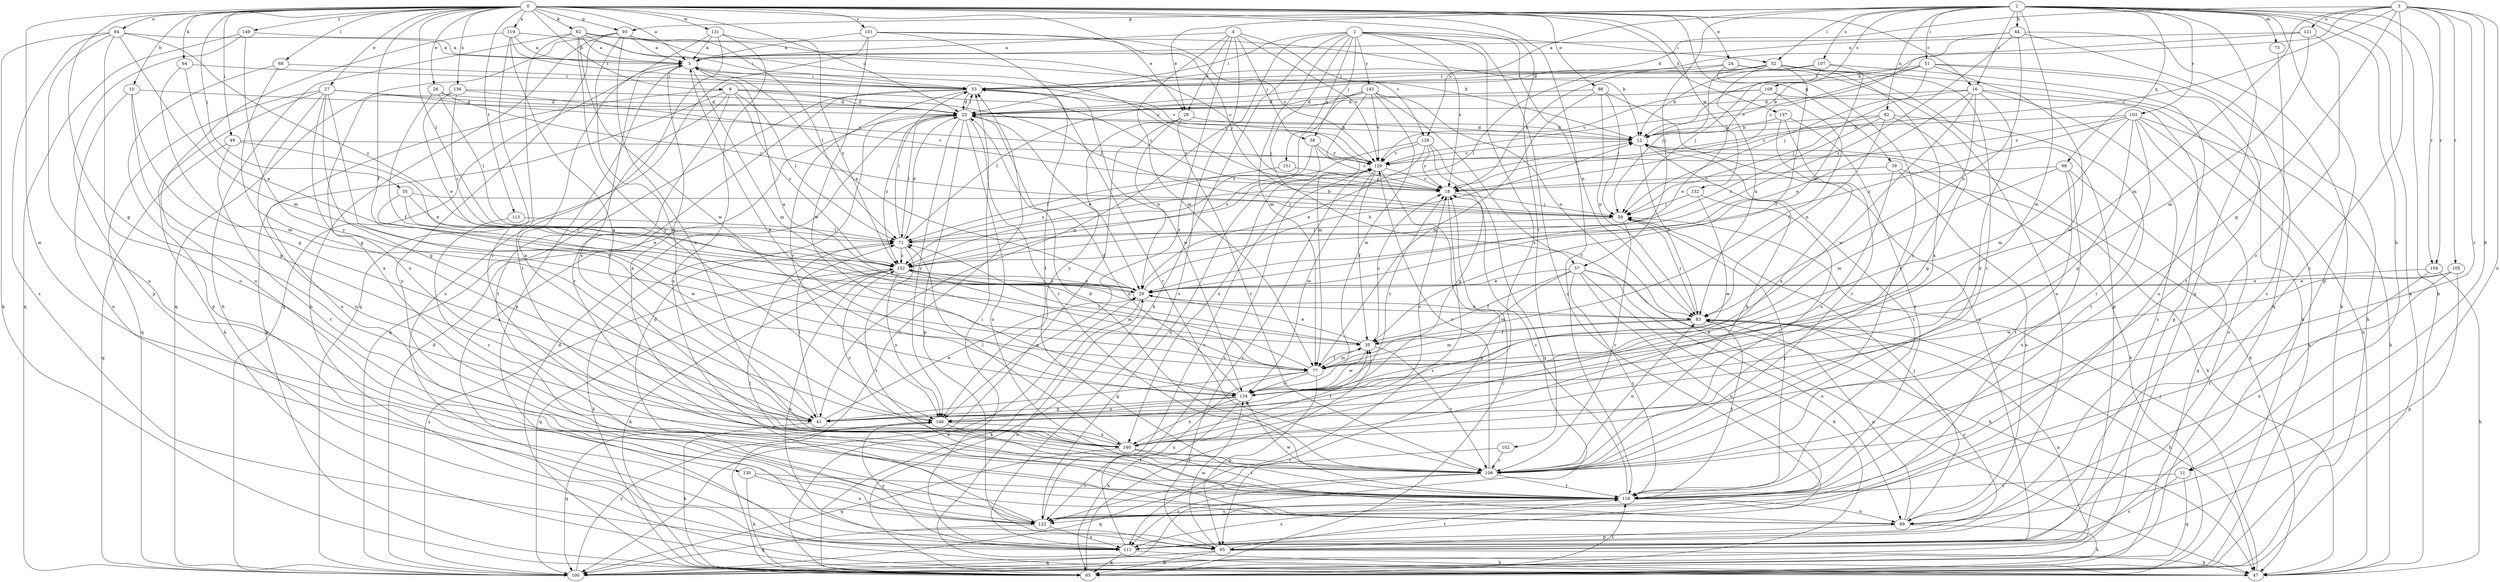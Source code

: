 strict digraph  {
0;
1;
2;
3;
4;
5;
9;
10;
11;
12;
16;
18;
23;
24;
26;
27;
28;
29;
35;
39;
41;
44;
47;
49;
51;
52;
53;
55;
57;
58;
59;
62;
64;
65;
68;
71;
73;
77;
82;
83;
84;
88;
89;
93;
95;
98;
100;
101;
102;
103;
104;
105;
106;
107;
108;
111;
115;
116;
119;
121;
122;
126;
129;
130;
131;
132;
134;
136;
137;
140;
143;
146;
149;
151;
152;
0 -> 5  [label=a];
0 -> 9  [label=b];
0 -> 10  [label=b];
0 -> 16  [label=c];
0 -> 23  [label=d];
0 -> 24  [label=e];
0 -> 26  [label=e];
0 -> 27  [label=e];
0 -> 28  [label=e];
0 -> 35  [label=f];
0 -> 39  [label=g];
0 -> 41  [label=g];
0 -> 49  [label=i];
0 -> 55  [label=j];
0 -> 62  [label=k];
0 -> 64  [label=k];
0 -> 68  [label=l];
0 -> 71  [label=l];
0 -> 84  [label=o];
0 -> 88  [label=o];
0 -> 93  [label=p];
0 -> 101  [label=r];
0 -> 102  [label=r];
0 -> 115  [label=t];
0 -> 116  [label=t];
0 -> 119  [label=u];
0 -> 130  [label=w];
0 -> 131  [label=w];
0 -> 132  [label=w];
0 -> 136  [label=x];
0 -> 137  [label=x];
0 -> 149  [label=z];
1 -> 11  [label=b];
1 -> 16  [label=c];
1 -> 28  [label=e];
1 -> 44  [label=h];
1 -> 47  [label=h];
1 -> 51  [label=i];
1 -> 52  [label=i];
1 -> 57  [label=j];
1 -> 65  [label=k];
1 -> 73  [label=m];
1 -> 82  [label=n];
1 -> 93  [label=p];
1 -> 95  [label=p];
1 -> 98  [label=q];
1 -> 100  [label=q];
1 -> 103  [label=r];
1 -> 104  [label=r];
1 -> 107  [label=s];
1 -> 108  [label=s];
1 -> 126  [label=v];
1 -> 134  [label=w];
2 -> 18  [label=c];
2 -> 41  [label=g];
2 -> 52  [label=i];
2 -> 53  [label=i];
2 -> 57  [label=j];
2 -> 58  [label=j];
2 -> 65  [label=k];
2 -> 77  [label=m];
2 -> 83  [label=n];
2 -> 111  [label=s];
2 -> 140  [label=x];
2 -> 143  [label=y];
2 -> 151  [label=z];
3 -> 11  [label=b];
3 -> 12  [label=b];
3 -> 18  [label=c];
3 -> 23  [label=d];
3 -> 41  [label=g];
3 -> 77  [label=m];
3 -> 89  [label=o];
3 -> 104  [label=r];
3 -> 105  [label=r];
3 -> 106  [label=r];
3 -> 121  [label=u];
3 -> 122  [label=u];
4 -> 5  [label=a];
4 -> 28  [label=e];
4 -> 58  [label=j];
4 -> 77  [label=m];
4 -> 111  [label=s];
4 -> 126  [label=v];
4 -> 129  [label=v];
4 -> 146  [label=y];
5 -> 53  [label=i];
5 -> 77  [label=m];
5 -> 95  [label=p];
5 -> 129  [label=v];
5 -> 140  [label=x];
9 -> 18  [label=c];
9 -> 23  [label=d];
9 -> 59  [label=j];
9 -> 65  [label=k];
9 -> 71  [label=l];
9 -> 106  [label=r];
9 -> 116  [label=t];
9 -> 122  [label=u];
9 -> 152  [label=z];
10 -> 23  [label=d];
10 -> 41  [label=g];
10 -> 77  [label=m];
10 -> 122  [label=u];
11 -> 100  [label=q];
11 -> 111  [label=s];
11 -> 116  [label=t];
12 -> 23  [label=d];
12 -> 47  [label=h];
12 -> 83  [label=n];
12 -> 116  [label=t];
12 -> 129  [label=v];
16 -> 23  [label=d];
16 -> 29  [label=e];
16 -> 47  [label=h];
16 -> 59  [label=j];
16 -> 111  [label=s];
16 -> 134  [label=w];
16 -> 140  [label=x];
16 -> 146  [label=y];
18 -> 59  [label=j];
18 -> 111  [label=s];
23 -> 12  [label=b];
23 -> 29  [label=e];
23 -> 53  [label=i];
23 -> 71  [label=l];
23 -> 89  [label=o];
23 -> 95  [label=p];
23 -> 106  [label=r];
23 -> 146  [label=y];
23 -> 152  [label=z];
24 -> 53  [label=i];
24 -> 71  [label=l];
24 -> 89  [label=o];
24 -> 95  [label=p];
24 -> 106  [label=r];
26 -> 23  [label=d];
26 -> 35  [label=f];
26 -> 59  [label=j];
26 -> 71  [label=l];
27 -> 23  [label=d];
27 -> 41  [label=g];
27 -> 47  [label=h];
27 -> 89  [label=o];
27 -> 100  [label=q];
27 -> 129  [label=v];
27 -> 140  [label=x];
27 -> 146  [label=y];
28 -> 12  [label=b];
28 -> 29  [label=e];
28 -> 100  [label=q];
28 -> 106  [label=r];
28 -> 146  [label=y];
29 -> 5  [label=a];
29 -> 12  [label=b];
29 -> 65  [label=k];
29 -> 83  [label=n];
29 -> 152  [label=z];
35 -> 5  [label=a];
35 -> 18  [label=c];
35 -> 29  [label=e];
35 -> 77  [label=m];
35 -> 106  [label=r];
35 -> 134  [label=w];
39 -> 18  [label=c];
39 -> 47  [label=h];
39 -> 89  [label=o];
39 -> 140  [label=x];
41 -> 29  [label=e];
41 -> 65  [label=k];
41 -> 71  [label=l];
44 -> 5  [label=a];
44 -> 18  [label=c];
44 -> 65  [label=k];
44 -> 83  [label=n];
44 -> 100  [label=q];
44 -> 152  [label=z];
47 -> 29  [label=e];
47 -> 59  [label=j];
49 -> 29  [label=e];
49 -> 100  [label=q];
49 -> 116  [label=t];
49 -> 129  [label=v];
51 -> 12  [label=b];
51 -> 53  [label=i];
51 -> 59  [label=j];
51 -> 65  [label=k];
51 -> 116  [label=t];
51 -> 129  [label=v];
51 -> 134  [label=w];
52 -> 18  [label=c];
52 -> 35  [label=f];
52 -> 53  [label=i];
52 -> 59  [label=j];
52 -> 65  [label=k];
52 -> 83  [label=n];
52 -> 106  [label=r];
52 -> 140  [label=x];
53 -> 23  [label=d];
53 -> 100  [label=q];
53 -> 106  [label=r];
53 -> 111  [label=s];
53 -> 134  [label=w];
53 -> 146  [label=y];
55 -> 29  [label=e];
55 -> 59  [label=j];
55 -> 134  [label=w];
55 -> 152  [label=z];
57 -> 29  [label=e];
57 -> 35  [label=f];
57 -> 47  [label=h];
57 -> 65  [label=k];
57 -> 77  [label=m];
57 -> 89  [label=o];
57 -> 116  [label=t];
57 -> 122  [label=u];
58 -> 18  [label=c];
58 -> 122  [label=u];
58 -> 129  [label=v];
58 -> 140  [label=x];
59 -> 71  [label=l];
59 -> 106  [label=r];
62 -> 5  [label=a];
62 -> 12  [label=b];
62 -> 18  [label=c];
62 -> 47  [label=h];
62 -> 53  [label=i];
62 -> 116  [label=t];
62 -> 134  [label=w];
62 -> 146  [label=y];
64 -> 29  [label=e];
64 -> 41  [label=g];
64 -> 53  [label=i];
65 -> 12  [label=b];
65 -> 18  [label=c];
65 -> 23  [label=d];
65 -> 29  [label=e];
65 -> 35  [label=f];
65 -> 53  [label=i];
65 -> 116  [label=t];
68 -> 41  [label=g];
68 -> 53  [label=i];
68 -> 95  [label=p];
71 -> 12  [label=b];
71 -> 23  [label=d];
71 -> 53  [label=i];
71 -> 65  [label=k];
71 -> 116  [label=t];
71 -> 152  [label=z];
73 -> 111  [label=s];
77 -> 35  [label=f];
77 -> 41  [label=g];
77 -> 71  [label=l];
77 -> 95  [label=p];
77 -> 122  [label=u];
77 -> 134  [label=w];
82 -> 12  [label=b];
82 -> 41  [label=g];
82 -> 83  [label=n];
82 -> 116  [label=t];
82 -> 129  [label=v];
82 -> 152  [label=z];
83 -> 35  [label=f];
83 -> 47  [label=h];
83 -> 59  [label=j];
83 -> 77  [label=m];
83 -> 111  [label=s];
83 -> 116  [label=t];
84 -> 5  [label=a];
84 -> 65  [label=k];
84 -> 77  [label=m];
84 -> 89  [label=o];
84 -> 111  [label=s];
84 -> 122  [label=u];
84 -> 152  [label=z];
88 -> 23  [label=d];
88 -> 59  [label=j];
88 -> 77  [label=m];
88 -> 83  [label=n];
88 -> 95  [label=p];
89 -> 59  [label=j];
89 -> 65  [label=k];
89 -> 71  [label=l];
89 -> 83  [label=n];
89 -> 95  [label=p];
93 -> 5  [label=a];
93 -> 18  [label=c];
93 -> 41  [label=g];
93 -> 47  [label=h];
93 -> 71  [label=l];
93 -> 100  [label=q];
93 -> 122  [label=u];
93 -> 140  [label=x];
95 -> 47  [label=h];
95 -> 65  [label=k];
95 -> 100  [label=q];
95 -> 116  [label=t];
95 -> 129  [label=v];
95 -> 134  [label=w];
98 -> 18  [label=c];
98 -> 77  [label=m];
98 -> 100  [label=q];
98 -> 116  [label=t];
98 -> 122  [label=u];
100 -> 23  [label=d];
100 -> 83  [label=n];
100 -> 146  [label=y];
100 -> 152  [label=z];
101 -> 5  [label=a];
101 -> 59  [label=j];
101 -> 100  [label=q];
101 -> 116  [label=t];
101 -> 129  [label=v];
101 -> 134  [label=w];
102 -> 106  [label=r];
102 -> 122  [label=u];
103 -> 12  [label=b];
103 -> 41  [label=g];
103 -> 47  [label=h];
103 -> 65  [label=k];
103 -> 77  [label=m];
103 -> 106  [label=r];
103 -> 111  [label=s];
103 -> 129  [label=v];
103 -> 152  [label=z];
104 -> 29  [label=e];
104 -> 47  [label=h];
104 -> 89  [label=o];
105 -> 29  [label=e];
105 -> 95  [label=p];
105 -> 116  [label=t];
105 -> 134  [label=w];
106 -> 5  [label=a];
106 -> 12  [label=b];
106 -> 23  [label=d];
106 -> 83  [label=n];
106 -> 100  [label=q];
106 -> 111  [label=s];
106 -> 116  [label=t];
106 -> 129  [label=v];
107 -> 12  [label=b];
107 -> 29  [label=e];
107 -> 53  [label=i];
107 -> 59  [label=j];
107 -> 122  [label=u];
108 -> 23  [label=d];
108 -> 29  [label=e];
108 -> 35  [label=f];
108 -> 95  [label=p];
108 -> 129  [label=v];
111 -> 47  [label=h];
111 -> 53  [label=i];
111 -> 65  [label=k];
111 -> 129  [label=v];
111 -> 146  [label=y];
115 -> 71  [label=l];
115 -> 106  [label=r];
116 -> 18  [label=c];
116 -> 59  [label=j];
116 -> 89  [label=o];
116 -> 111  [label=s];
116 -> 122  [label=u];
116 -> 134  [label=w];
119 -> 5  [label=a];
119 -> 12  [label=b];
119 -> 41  [label=g];
119 -> 53  [label=i];
119 -> 106  [label=r];
119 -> 122  [label=u];
121 -> 5  [label=a];
121 -> 23  [label=d];
121 -> 77  [label=m];
121 -> 106  [label=r];
122 -> 23  [label=d];
122 -> 100  [label=q];
122 -> 111  [label=s];
122 -> 129  [label=v];
126 -> 18  [label=c];
126 -> 29  [label=e];
126 -> 41  [label=g];
126 -> 100  [label=q];
126 -> 129  [label=v];
126 -> 152  [label=z];
129 -> 18  [label=c];
129 -> 35  [label=f];
129 -> 53  [label=i];
129 -> 71  [label=l];
129 -> 95  [label=p];
129 -> 134  [label=w];
130 -> 65  [label=k];
130 -> 116  [label=t];
130 -> 122  [label=u];
131 -> 5  [label=a];
131 -> 89  [label=o];
131 -> 100  [label=q];
131 -> 111  [label=s];
131 -> 152  [label=z];
132 -> 59  [label=j];
132 -> 106  [label=r];
132 -> 134  [label=w];
134 -> 5  [label=a];
134 -> 18  [label=c];
134 -> 23  [label=d];
134 -> 41  [label=g];
134 -> 65  [label=k];
134 -> 140  [label=x];
134 -> 146  [label=y];
136 -> 18  [label=c];
136 -> 23  [label=d];
136 -> 29  [label=e];
136 -> 140  [label=x];
136 -> 152  [label=z];
137 -> 12  [label=b];
137 -> 106  [label=r];
137 -> 116  [label=t];
137 -> 140  [label=x];
140 -> 5  [label=a];
140 -> 35  [label=f];
140 -> 71  [label=l];
140 -> 100  [label=q];
140 -> 106  [label=r];
140 -> 116  [label=t];
140 -> 152  [label=z];
143 -> 23  [label=d];
143 -> 47  [label=h];
143 -> 71  [label=l];
143 -> 77  [label=m];
143 -> 83  [label=n];
143 -> 129  [label=v];
143 -> 134  [label=w];
143 -> 152  [label=z];
146 -> 18  [label=c];
146 -> 100  [label=q];
146 -> 116  [label=t];
146 -> 140  [label=x];
149 -> 5  [label=a];
149 -> 95  [label=p];
149 -> 100  [label=q];
149 -> 146  [label=y];
151 -> 18  [label=c];
151 -> 152  [label=z];
152 -> 29  [label=e];
152 -> 65  [label=k];
152 -> 77  [label=m];
152 -> 83  [label=n];
152 -> 100  [label=q];
152 -> 111  [label=s];
152 -> 146  [label=y];
}

